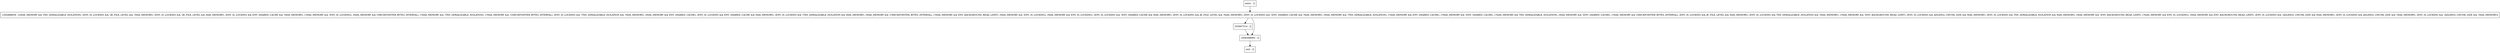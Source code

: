 digraph getVal {
node [shape=record];
entry [label="entry - []"];
exit [label="exit - []"];
325667514 [label="325667514 - []"];
1292888639 [label="1292888639 - [(MAX_MEMORY && TXN_SERIALIZABLE_ISOLATION), (ENV_IS_LOCKING && !JE_FILE_LEVEL && !MAX_MEMORY), (ENV_IS_LOCKING && !JE_FILE_LEVEL && MAX_MEMORY), (ENV_IS_LOCKING && ENV_SHARED_CACHE && !MAX_MEMORY), (!MAX_MEMORY && !ENV_IS_LOCKING), (MAX_MEMORY && CHECKPOINTER_BYTES_INTERVAL), (!MAX_MEMORY && !TXN_SERIALIZABLE_ISOLATION), (!MAX_MEMORY && !CHECKPOINTER_BYTES_INTERVAL), (ENV_IS_LOCKING && !TXN_SERIALIZABLE_ISOLATION && !MAX_MEMORY), (MAX_MEMORY && ENV_SHARED_CACHE), (ENV_IS_LOCKING && ENV_SHARED_CACHE && MAX_MEMORY), (ENV_IS_LOCKING && !TXN_SERIALIZABLE_ISOLATION && MAX_MEMORY), (MAX_MEMORY && !CHECKPOINTER_BYTES_INTERVAL), (!MAX_MEMORY && ENV_BACKGROUND_READ_LIMIT), (MAX_MEMORY && !ENV_IS_LOCKING), (MAX_MEMORY && ENV_IS_LOCKING), (ENV_IS_LOCKING && !ENV_SHARED_CACHE && MAX_MEMORY), (ENV_IS_LOCKING && JE_FILE_LEVEL && !MAX_MEMORY), (ENV_IS_LOCKING && !ENV_SHARED_CACHE && !MAX_MEMORY), (MAX_MEMORY && !TXN_SERIALIZABLE_ISOLATION), (!MAX_MEMORY && ENV_SHARED_CACHE), (!MAX_MEMORY && !ENV_SHARED_CACHE), (!MAX_MEMORY && TXN_SERIALIZABLE_ISOLATION), (MAX_MEMORY && !ENV_SHARED_CACHE), (!MAX_MEMORY && CHECKPOINTER_BYTES_INTERVAL), (ENV_IS_LOCKING && JE_FILE_LEVEL && MAX_MEMORY), (ENV_IS_LOCKING && TXN_SERIALIZABLE_ISOLATION && !MAX_MEMORY), (!MAX_MEMORY && !ENV_BACKGROUND_READ_LIMIT), (ENV_IS_LOCKING && ADLER32_CHUNK_SIZE && MAX_MEMORY), (ENV_IS_LOCKING && TXN_SERIALIZABLE_ISOLATION && MAX_MEMORY), (MAX_MEMORY && !ENV_BACKGROUND_READ_LIMIT), (!MAX_MEMORY && ENV_IS_LOCKING), (MAX_MEMORY && ENV_BACKGROUND_READ_LIMIT), (ENV_IS_LOCKING && !ADLER32_CHUNK_SIZE && MAX_MEMORY), (ENV_IS_LOCKING && ADLER32_CHUNK_SIZE && !MAX_MEMORY), (ENV_IS_LOCKING && !ADLER32_CHUNK_SIZE && !MAX_MEMORY)]"];
1858398993 [label="1858398993 - []"];
entry;
exit;
entry -> 1292888639;
325667514 -> 1858398993;
1292888639 -> 325667514;
1292888639 -> 1858398993;
1858398993 -> exit;
}
